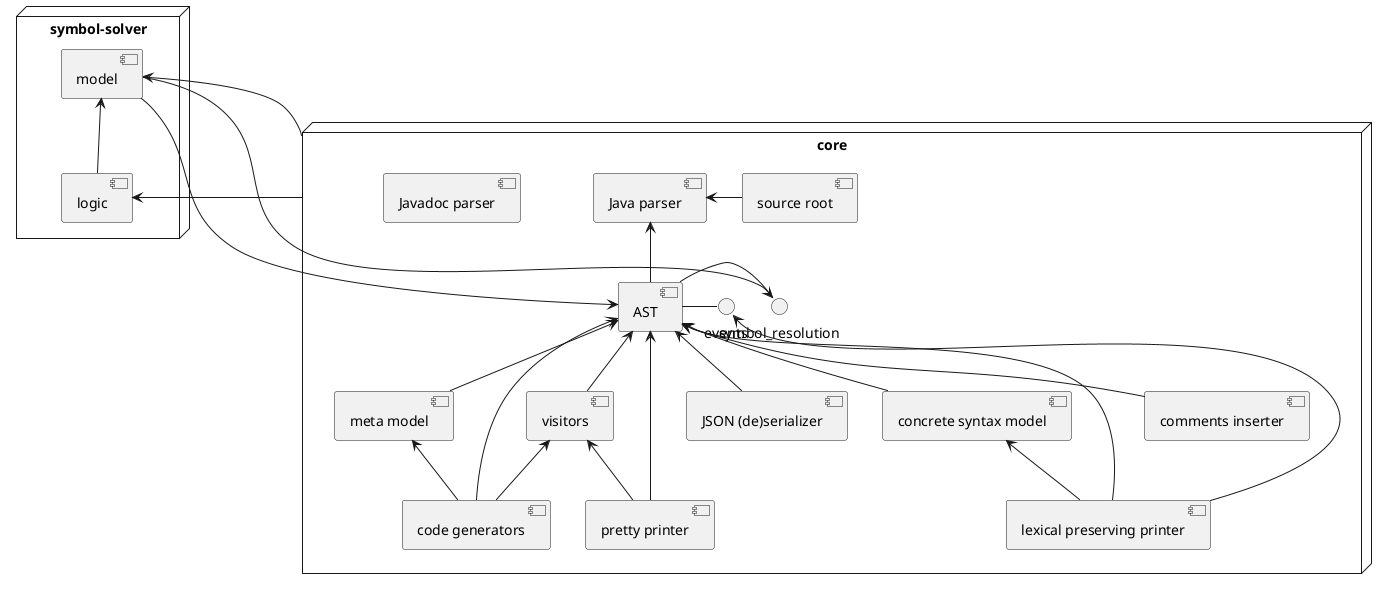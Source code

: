 @startuml
node core {
    [Java parser] <-- [AST]
    [Javadoc parser]
    [AST] <-- [lexical preserving printer]
    [AST] <-- [concrete syntax model]
    [concrete syntax model] <-- [lexical preserving printer]
    events <-- [lexical preserving printer]
    [AST] <-- [comments inserter]
    [AST] <-- [visitors]
    [AST] <-- [meta model]
    [AST] <-- [pretty printer]
    [visitors] <-- [pretty printer]
    [AST] - symbol_resolution
    [AST] - events
    [visitors] <-- [code generators]
    [AST] <-- [code generators]
    [meta model] <-- [code generators]
    [AST] <-- [JSON (de)serializer]
    [Java parser] <- [source root]
}
node symbol-solver {
    [AST] <- [model]
    symbol_resolution <- [model]
    [model] <-- [core]
    [model] <-- [logic]
    [logic] <-- [core]
}
@enduml